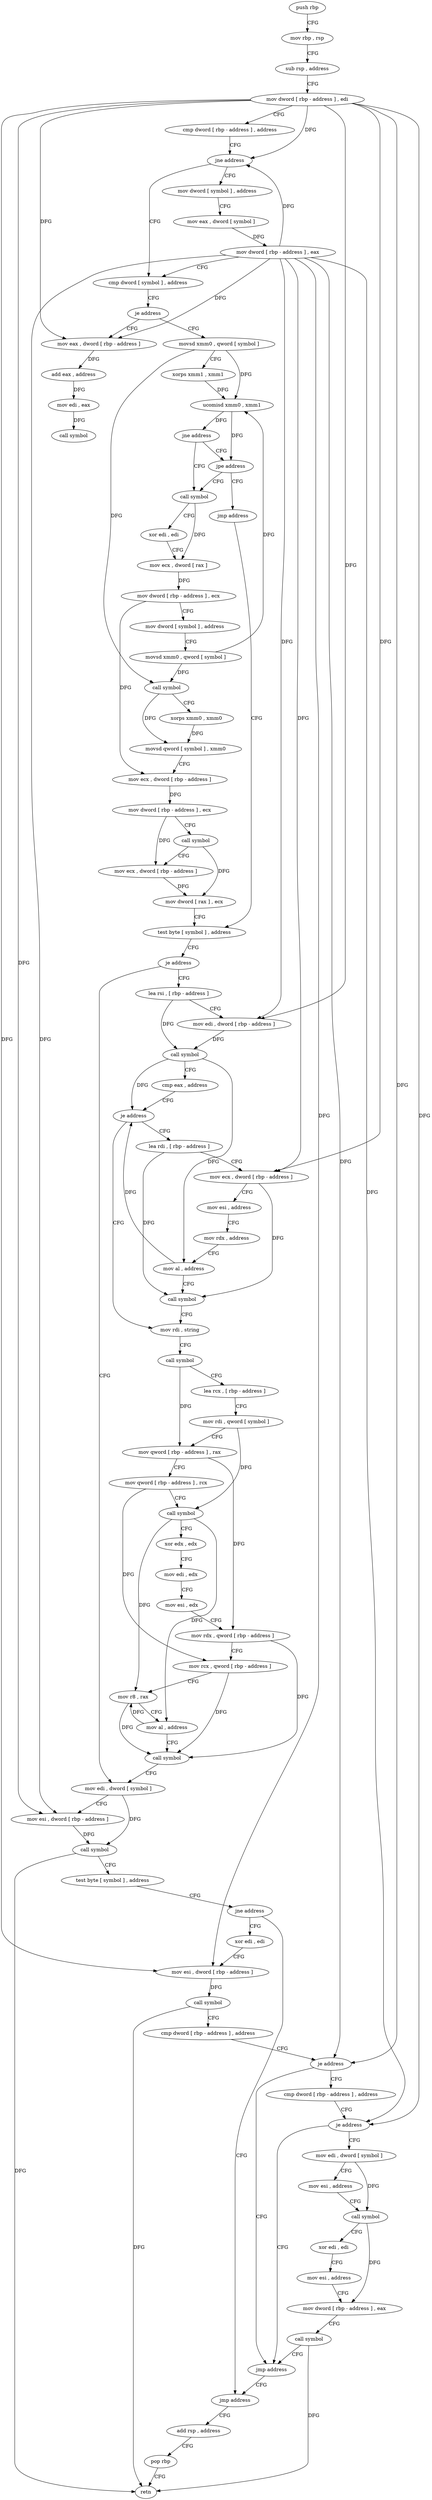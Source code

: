digraph "func" {
"4205632" [label = "push rbp" ]
"4205633" [label = "mov rbp , rsp" ]
"4205636" [label = "sub rsp , address" ]
"4205640" [label = "mov dword [ rbp - address ] , edi" ]
"4205643" [label = "cmp dword [ rbp - address ] , address" ]
"4205647" [label = "jne address" ]
"4205674" [label = "cmp dword [ symbol ] , address" ]
"4205653" [label = "mov dword [ symbol ] , address" ]
"4205682" [label = "je address" ]
"4206015" [label = "mov eax , dword [ rbp - address ]" ]
"4205688" [label = "movsd xmm0 , qword [ symbol ]" ]
"4205664" [label = "mov eax , dword [ symbol ]" ]
"4205671" [label = "mov dword [ rbp - address ] , eax" ]
"4206018" [label = "add eax , address" ]
"4206023" [label = "mov edi , eax" ]
"4206025" [label = "call symbol" ]
"4205697" [label = "xorps xmm1 , xmm1" ]
"4205700" [label = "ucomisd xmm0 , xmm1" ]
"4205704" [label = "jne address" ]
"4205721" [label = "call symbol" ]
"4205710" [label = "jpe address" ]
"4205726" [label = "xor edi , edi" ]
"4205728" [label = "mov ecx , dword [ rax ]" ]
"4205730" [label = "mov dword [ rbp - address ] , ecx" ]
"4205733" [label = "mov dword [ symbol ] , address" ]
"4205744" [label = "movsd xmm0 , qword [ symbol ]" ]
"4205753" [label = "call symbol" ]
"4205758" [label = "xorps xmm0 , xmm0" ]
"4205761" [label = "movsd qword [ symbol ] , xmm0" ]
"4205770" [label = "mov ecx , dword [ rbp - address ]" ]
"4205773" [label = "mov dword [ rbp - address ] , ecx" ]
"4205776" [label = "call symbol" ]
"4205781" [label = "mov ecx , dword [ rbp - address ]" ]
"4205784" [label = "mov dword [ rax ] , ecx" ]
"4205786" [label = "test byte [ symbol ] , address" ]
"4205716" [label = "jmp address" ]
"4205914" [label = "mov edi , dword [ symbol ]" ]
"4205921" [label = "mov esi , dword [ rbp - address ]" ]
"4205924" [label = "call symbol" ]
"4205929" [label = "test byte [ symbol ] , address" ]
"4205937" [label = "jne address" ]
"4206010" [label = "jmp address" ]
"4205943" [label = "xor edi , edi" ]
"4205800" [label = "lea rsi , [ rbp - address ]" ]
"4205804" [label = "mov edi , dword [ rbp - address ]" ]
"4205807" [label = "call symbol" ]
"4205812" [label = "cmp eax , address" ]
"4205815" [label = "je address" ]
"4205850" [label = "mov rdi , string" ]
"4205821" [label = "lea rdi , [ rbp - address ]" ]
"4206030" [label = "add rsp , address" ]
"4205945" [label = "mov esi , dword [ rbp - address ]" ]
"4205948" [label = "call symbol" ]
"4205953" [label = "cmp dword [ rbp - address ] , address" ]
"4205957" [label = "je address" ]
"4206005" [label = "jmp address" ]
"4205963" [label = "cmp dword [ rbp - address ] , address" ]
"4205860" [label = "call symbol" ]
"4205865" [label = "lea rcx , [ rbp - address ]" ]
"4205869" [label = "mov rdi , qword [ symbol ]" ]
"4205877" [label = "mov qword [ rbp - address ] , rax" ]
"4205881" [label = "mov qword [ rbp - address ] , rcx" ]
"4205885" [label = "call symbol" ]
"4205890" [label = "xor edx , edx" ]
"4205892" [label = "mov edi , edx" ]
"4205894" [label = "mov esi , edx" ]
"4205896" [label = "mov rdx , qword [ rbp - address ]" ]
"4205900" [label = "mov rcx , qword [ rbp - address ]" ]
"4205904" [label = "mov r8 , rax" ]
"4205907" [label = "mov al , address" ]
"4205909" [label = "call symbol" ]
"4205825" [label = "mov ecx , dword [ rbp - address ]" ]
"4205828" [label = "mov esi , address" ]
"4205833" [label = "mov rdx , address" ]
"4205843" [label = "mov al , address" ]
"4205845" [label = "call symbol" ]
"4205794" [label = "je address" ]
"4206034" [label = "pop rbp" ]
"4206035" [label = "retn" ]
"4205967" [label = "je address" ]
"4205973" [label = "mov edi , dword [ symbol ]" ]
"4205980" [label = "mov esi , address" ]
"4205985" [label = "call symbol" ]
"4205990" [label = "xor edi , edi" ]
"4205992" [label = "mov esi , address" ]
"4205997" [label = "mov dword [ rbp - address ] , eax" ]
"4206000" [label = "call symbol" ]
"4205632" -> "4205633" [ label = "CFG" ]
"4205633" -> "4205636" [ label = "CFG" ]
"4205636" -> "4205640" [ label = "CFG" ]
"4205640" -> "4205643" [ label = "CFG" ]
"4205640" -> "4205647" [ label = "DFG" ]
"4205640" -> "4206015" [ label = "DFG" ]
"4205640" -> "4205921" [ label = "DFG" ]
"4205640" -> "4205804" [ label = "DFG" ]
"4205640" -> "4205945" [ label = "DFG" ]
"4205640" -> "4205957" [ label = "DFG" ]
"4205640" -> "4205825" [ label = "DFG" ]
"4205640" -> "4205967" [ label = "DFG" ]
"4205643" -> "4205647" [ label = "CFG" ]
"4205647" -> "4205674" [ label = "CFG" ]
"4205647" -> "4205653" [ label = "CFG" ]
"4205674" -> "4205682" [ label = "CFG" ]
"4205653" -> "4205664" [ label = "CFG" ]
"4205682" -> "4206015" [ label = "CFG" ]
"4205682" -> "4205688" [ label = "CFG" ]
"4206015" -> "4206018" [ label = "DFG" ]
"4205688" -> "4205697" [ label = "CFG" ]
"4205688" -> "4205700" [ label = "DFG" ]
"4205688" -> "4205753" [ label = "DFG" ]
"4205664" -> "4205671" [ label = "DFG" ]
"4205671" -> "4205674" [ label = "CFG" ]
"4205671" -> "4205647" [ label = "DFG" ]
"4205671" -> "4206015" [ label = "DFG" ]
"4205671" -> "4205921" [ label = "DFG" ]
"4205671" -> "4205804" [ label = "DFG" ]
"4205671" -> "4205945" [ label = "DFG" ]
"4205671" -> "4205957" [ label = "DFG" ]
"4205671" -> "4205825" [ label = "DFG" ]
"4205671" -> "4205967" [ label = "DFG" ]
"4206018" -> "4206023" [ label = "DFG" ]
"4206023" -> "4206025" [ label = "DFG" ]
"4205697" -> "4205700" [ label = "DFG" ]
"4205700" -> "4205704" [ label = "DFG" ]
"4205700" -> "4205710" [ label = "DFG" ]
"4205704" -> "4205721" [ label = "CFG" ]
"4205704" -> "4205710" [ label = "CFG" ]
"4205721" -> "4205726" [ label = "CFG" ]
"4205721" -> "4205728" [ label = "DFG" ]
"4205710" -> "4205721" [ label = "CFG" ]
"4205710" -> "4205716" [ label = "CFG" ]
"4205726" -> "4205728" [ label = "CFG" ]
"4205728" -> "4205730" [ label = "DFG" ]
"4205730" -> "4205733" [ label = "CFG" ]
"4205730" -> "4205770" [ label = "DFG" ]
"4205733" -> "4205744" [ label = "CFG" ]
"4205744" -> "4205753" [ label = "DFG" ]
"4205744" -> "4205700" [ label = "DFG" ]
"4205753" -> "4205758" [ label = "CFG" ]
"4205753" -> "4205761" [ label = "DFG" ]
"4205758" -> "4205761" [ label = "DFG" ]
"4205761" -> "4205770" [ label = "CFG" ]
"4205770" -> "4205773" [ label = "DFG" ]
"4205773" -> "4205776" [ label = "CFG" ]
"4205773" -> "4205781" [ label = "DFG" ]
"4205776" -> "4205781" [ label = "CFG" ]
"4205776" -> "4205784" [ label = "DFG" ]
"4205781" -> "4205784" [ label = "DFG" ]
"4205784" -> "4205786" [ label = "CFG" ]
"4205786" -> "4205794" [ label = "CFG" ]
"4205716" -> "4205786" [ label = "CFG" ]
"4205914" -> "4205921" [ label = "CFG" ]
"4205914" -> "4205924" [ label = "DFG" ]
"4205921" -> "4205924" [ label = "DFG" ]
"4205924" -> "4205929" [ label = "CFG" ]
"4205924" -> "4206035" [ label = "DFG" ]
"4205929" -> "4205937" [ label = "CFG" ]
"4205937" -> "4206010" [ label = "CFG" ]
"4205937" -> "4205943" [ label = "CFG" ]
"4206010" -> "4206030" [ label = "CFG" ]
"4205943" -> "4205945" [ label = "CFG" ]
"4205800" -> "4205804" [ label = "CFG" ]
"4205800" -> "4205807" [ label = "DFG" ]
"4205804" -> "4205807" [ label = "DFG" ]
"4205807" -> "4205812" [ label = "CFG" ]
"4205807" -> "4205815" [ label = "DFG" ]
"4205807" -> "4205843" [ label = "DFG" ]
"4205812" -> "4205815" [ label = "CFG" ]
"4205815" -> "4205850" [ label = "CFG" ]
"4205815" -> "4205821" [ label = "CFG" ]
"4205850" -> "4205860" [ label = "CFG" ]
"4205821" -> "4205825" [ label = "CFG" ]
"4205821" -> "4205845" [ label = "DFG" ]
"4206030" -> "4206034" [ label = "CFG" ]
"4205945" -> "4205948" [ label = "DFG" ]
"4205948" -> "4205953" [ label = "CFG" ]
"4205948" -> "4206035" [ label = "DFG" ]
"4205953" -> "4205957" [ label = "CFG" ]
"4205957" -> "4206005" [ label = "CFG" ]
"4205957" -> "4205963" [ label = "CFG" ]
"4206005" -> "4206010" [ label = "CFG" ]
"4205963" -> "4205967" [ label = "CFG" ]
"4205860" -> "4205865" [ label = "CFG" ]
"4205860" -> "4205877" [ label = "DFG" ]
"4205865" -> "4205869" [ label = "CFG" ]
"4205869" -> "4205877" [ label = "CFG" ]
"4205869" -> "4205885" [ label = "DFG" ]
"4205877" -> "4205881" [ label = "CFG" ]
"4205877" -> "4205896" [ label = "DFG" ]
"4205881" -> "4205885" [ label = "CFG" ]
"4205881" -> "4205900" [ label = "DFG" ]
"4205885" -> "4205890" [ label = "CFG" ]
"4205885" -> "4205904" [ label = "DFG" ]
"4205885" -> "4205907" [ label = "DFG" ]
"4205890" -> "4205892" [ label = "CFG" ]
"4205892" -> "4205894" [ label = "CFG" ]
"4205894" -> "4205896" [ label = "CFG" ]
"4205896" -> "4205900" [ label = "CFG" ]
"4205896" -> "4205909" [ label = "DFG" ]
"4205900" -> "4205904" [ label = "CFG" ]
"4205900" -> "4205909" [ label = "DFG" ]
"4205904" -> "4205907" [ label = "CFG" ]
"4205904" -> "4205909" [ label = "DFG" ]
"4205907" -> "4205909" [ label = "CFG" ]
"4205907" -> "4205904" [ label = "DFG" ]
"4205909" -> "4205914" [ label = "CFG" ]
"4205825" -> "4205828" [ label = "CFG" ]
"4205825" -> "4205845" [ label = "DFG" ]
"4205828" -> "4205833" [ label = "CFG" ]
"4205833" -> "4205843" [ label = "CFG" ]
"4205843" -> "4205845" [ label = "CFG" ]
"4205843" -> "4205815" [ label = "DFG" ]
"4205845" -> "4205850" [ label = "CFG" ]
"4205794" -> "4205914" [ label = "CFG" ]
"4205794" -> "4205800" [ label = "CFG" ]
"4206034" -> "4206035" [ label = "CFG" ]
"4205967" -> "4206005" [ label = "CFG" ]
"4205967" -> "4205973" [ label = "CFG" ]
"4205973" -> "4205980" [ label = "CFG" ]
"4205973" -> "4205985" [ label = "DFG" ]
"4205980" -> "4205985" [ label = "CFG" ]
"4205985" -> "4205990" [ label = "CFG" ]
"4205985" -> "4205997" [ label = "DFG" ]
"4205990" -> "4205992" [ label = "CFG" ]
"4205992" -> "4205997" [ label = "CFG" ]
"4205997" -> "4206000" [ label = "CFG" ]
"4206000" -> "4206005" [ label = "CFG" ]
"4206000" -> "4206035" [ label = "DFG" ]
}
